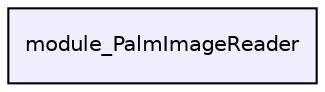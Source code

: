 digraph "module_PalmImageReader" {
  compound=true
  node [ fontsize="10", fontname="Helvetica"];
  edge [ labelfontsize="10", labelfontname="Helvetica"];
  dir_064538cd1da9cc874fd84487dbba07ef [shape=box, label="module_PalmImageReader", style="filled", fillcolor="#eeeeff", pencolor="black", URL="dir_064538cd1da9cc874fd84487dbba07ef.html"];
}
